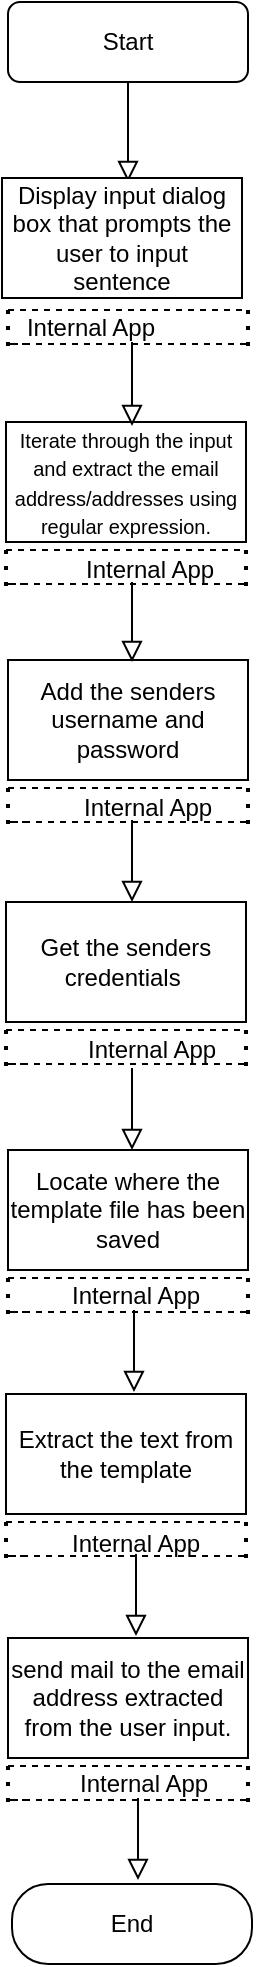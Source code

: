 <mxfile version="21.6.8" type="device">
  <diagram id="C5RBs43oDa-KdzZeNtuy" name="Page-1">
    <mxGraphModel dx="794" dy="464" grid="1" gridSize="10" guides="1" tooltips="1" connect="1" arrows="1" fold="1" page="1" pageScale="1" pageWidth="827" pageHeight="1169" math="0" shadow="0">
      <root>
        <mxCell id="WIyWlLk6GJQsqaUBKTNV-0" />
        <mxCell id="WIyWlLk6GJQsqaUBKTNV-1" parent="WIyWlLk6GJQsqaUBKTNV-0" />
        <mxCell id="WIyWlLk6GJQsqaUBKTNV-2" value="" style="rounded=0;html=1;jettySize=auto;orthogonalLoop=1;fontSize=11;endArrow=block;endFill=0;endSize=8;strokeWidth=1;shadow=0;labelBackgroundColor=none;edgeStyle=orthogonalEdgeStyle;" parent="WIyWlLk6GJQsqaUBKTNV-1" source="WIyWlLk6GJQsqaUBKTNV-3" edge="1">
          <mxGeometry relative="1" as="geometry">
            <mxPoint x="220" y="170" as="targetPoint" />
          </mxGeometry>
        </mxCell>
        <mxCell id="WIyWlLk6GJQsqaUBKTNV-3" value="Start" style="rounded=1;whiteSpace=wrap;html=1;fontSize=12;glass=0;strokeWidth=1;shadow=0;" parent="WIyWlLk6GJQsqaUBKTNV-1" vertex="1">
          <mxGeometry x="160" y="80" width="120" height="40" as="geometry" />
        </mxCell>
        <mxCell id="_YHEuX3XCHLoAj_idzYY-0" value="Display input dialog box that prompts the user to input sentence" style="rounded=0;whiteSpace=wrap;html=1;" parent="WIyWlLk6GJQsqaUBKTNV-1" vertex="1">
          <mxGeometry x="157" y="168" width="120" height="60" as="geometry" />
        </mxCell>
        <mxCell id="_YHEuX3XCHLoAj_idzYY-1" value="" style="endArrow=none;dashed=1;html=1;rounded=0;" parent="WIyWlLk6GJQsqaUBKTNV-1" edge="1">
          <mxGeometry width="50" height="50" relative="1" as="geometry">
            <mxPoint x="160" y="234" as="sourcePoint" />
            <mxPoint x="280" y="234" as="targetPoint" />
            <Array as="points">
              <mxPoint x="230" y="234" />
              <mxPoint x="280" y="234" />
            </Array>
          </mxGeometry>
        </mxCell>
        <mxCell id="_YHEuX3XCHLoAj_idzYY-2" value="" style="endArrow=none;dashed=1;html=1;rounded=0;" parent="WIyWlLk6GJQsqaUBKTNV-1" edge="1">
          <mxGeometry width="50" height="50" relative="1" as="geometry">
            <mxPoint x="170" y="251" as="sourcePoint" />
            <mxPoint x="280" y="251" as="targetPoint" />
            <Array as="points">
              <mxPoint x="160" y="251" />
              <mxPoint x="180" y="251" />
              <mxPoint x="240" y="251" />
              <mxPoint x="280" y="251" />
            </Array>
          </mxGeometry>
        </mxCell>
        <mxCell id="_YHEuX3XCHLoAj_idzYY-4" value="" style="endArrow=none;dashed=1;html=1;dashPattern=1 3;strokeWidth=2;rounded=0;" parent="WIyWlLk6GJQsqaUBKTNV-1" edge="1">
          <mxGeometry width="50" height="50" relative="1" as="geometry">
            <mxPoint x="280" y="252" as="sourcePoint" />
            <mxPoint x="280" y="232" as="targetPoint" />
          </mxGeometry>
        </mxCell>
        <mxCell id="_YHEuX3XCHLoAj_idzYY-5" value="" style="endArrow=none;dashed=1;html=1;dashPattern=1 3;strokeWidth=2;rounded=0;" parent="WIyWlLk6GJQsqaUBKTNV-1" edge="1">
          <mxGeometry width="50" height="50" relative="1" as="geometry">
            <mxPoint x="160" y="252" as="sourcePoint" />
            <mxPoint x="160" y="232" as="targetPoint" />
          </mxGeometry>
        </mxCell>
        <mxCell id="_YHEuX3XCHLoAj_idzYY-26" value="&lt;font style=&quot;font-size: 10px;&quot;&gt;Iterate through the input and extract the email address/addresses using regular expression.&lt;/font&gt;" style="rounded=0;whiteSpace=wrap;html=1;" parent="WIyWlLk6GJQsqaUBKTNV-1" vertex="1">
          <mxGeometry x="159" y="290" width="120" height="60" as="geometry" />
        </mxCell>
        <mxCell id="_YHEuX3XCHLoAj_idzYY-27" value="" style="endArrow=none;dashed=1;html=1;rounded=0;" parent="WIyWlLk6GJQsqaUBKTNV-1" edge="1">
          <mxGeometry width="50" height="50" relative="1" as="geometry">
            <mxPoint x="159" y="354" as="sourcePoint" />
            <mxPoint x="279" y="354" as="targetPoint" />
            <Array as="points">
              <mxPoint x="229" y="354" />
              <mxPoint x="279" y="354" />
            </Array>
          </mxGeometry>
        </mxCell>
        <mxCell id="_YHEuX3XCHLoAj_idzYY-28" value="" style="endArrow=none;dashed=1;html=1;rounded=0;" parent="WIyWlLk6GJQsqaUBKTNV-1" edge="1">
          <mxGeometry width="50" height="50" relative="1" as="geometry">
            <mxPoint x="169" y="371" as="sourcePoint" />
            <mxPoint x="279" y="371" as="targetPoint" />
            <Array as="points">
              <mxPoint x="159" y="371" />
              <mxPoint x="179" y="371" />
              <mxPoint x="239" y="371" />
              <mxPoint x="279" y="371" />
            </Array>
          </mxGeometry>
        </mxCell>
        <mxCell id="_YHEuX3XCHLoAj_idzYY-29" value="" style="endArrow=none;dashed=1;html=1;dashPattern=1 3;strokeWidth=2;rounded=0;" parent="WIyWlLk6GJQsqaUBKTNV-1" edge="1">
          <mxGeometry width="50" height="50" relative="1" as="geometry">
            <mxPoint x="279" y="372" as="sourcePoint" />
            <mxPoint x="279" y="352" as="targetPoint" />
          </mxGeometry>
        </mxCell>
        <mxCell id="_YHEuX3XCHLoAj_idzYY-30" value="" style="endArrow=none;dashed=1;html=1;dashPattern=1 3;strokeWidth=2;rounded=0;" parent="WIyWlLk6GJQsqaUBKTNV-1" edge="1">
          <mxGeometry width="50" height="50" relative="1" as="geometry">
            <mxPoint x="159" y="372" as="sourcePoint" />
            <mxPoint x="159" y="352" as="targetPoint" />
          </mxGeometry>
        </mxCell>
        <mxCell id="_YHEuX3XCHLoAj_idzYY-31" value="Internal App" style="text;html=1;align=center;verticalAlign=middle;resizable=0;points=[];autosize=1;strokeColor=none;fillColor=none;" parent="WIyWlLk6GJQsqaUBKTNV-1" vertex="1">
          <mxGeometry x="156" y="228" width="90" height="30" as="geometry" />
        </mxCell>
        <mxCell id="_YHEuX3XCHLoAj_idzYY-32" value="Add the senders username and password" style="rounded=0;whiteSpace=wrap;html=1;" parent="WIyWlLk6GJQsqaUBKTNV-1" vertex="1">
          <mxGeometry x="160" y="409" width="120" height="60" as="geometry" />
        </mxCell>
        <mxCell id="_YHEuX3XCHLoAj_idzYY-33" value="" style="endArrow=none;dashed=1;html=1;rounded=0;" parent="WIyWlLk6GJQsqaUBKTNV-1" edge="1">
          <mxGeometry width="50" height="50" relative="1" as="geometry">
            <mxPoint x="160" y="473" as="sourcePoint" />
            <mxPoint x="280" y="473" as="targetPoint" />
            <Array as="points">
              <mxPoint x="230" y="473" />
              <mxPoint x="280" y="473" />
            </Array>
          </mxGeometry>
        </mxCell>
        <mxCell id="_YHEuX3XCHLoAj_idzYY-34" value="" style="endArrow=none;dashed=1;html=1;rounded=0;" parent="WIyWlLk6GJQsqaUBKTNV-1" edge="1">
          <mxGeometry width="50" height="50" relative="1" as="geometry">
            <mxPoint x="170" y="490" as="sourcePoint" />
            <mxPoint x="280" y="490" as="targetPoint" />
            <Array as="points">
              <mxPoint x="160" y="490" />
              <mxPoint x="180" y="490" />
              <mxPoint x="240" y="490" />
              <mxPoint x="280" y="490" />
            </Array>
          </mxGeometry>
        </mxCell>
        <mxCell id="_YHEuX3XCHLoAj_idzYY-35" value="" style="endArrow=none;dashed=1;html=1;dashPattern=1 3;strokeWidth=2;rounded=0;" parent="WIyWlLk6GJQsqaUBKTNV-1" edge="1">
          <mxGeometry width="50" height="50" relative="1" as="geometry">
            <mxPoint x="280" y="491" as="sourcePoint" />
            <mxPoint x="280" y="471" as="targetPoint" />
          </mxGeometry>
        </mxCell>
        <mxCell id="_YHEuX3XCHLoAj_idzYY-36" value="" style="endArrow=none;dashed=1;html=1;dashPattern=1 3;strokeWidth=2;rounded=0;" parent="WIyWlLk6GJQsqaUBKTNV-1" edge="1">
          <mxGeometry width="50" height="50" relative="1" as="geometry">
            <mxPoint x="160" y="491" as="sourcePoint" />
            <mxPoint x="160" y="471" as="targetPoint" />
          </mxGeometry>
        </mxCell>
        <mxCell id="_YHEuX3XCHLoAj_idzYY-37" value="Get the senders credentials&amp;nbsp;" style="rounded=0;whiteSpace=wrap;html=1;" parent="WIyWlLk6GJQsqaUBKTNV-1" vertex="1">
          <mxGeometry x="159" y="530" width="120" height="60" as="geometry" />
        </mxCell>
        <mxCell id="_YHEuX3XCHLoAj_idzYY-38" value="" style="endArrow=none;dashed=1;html=1;rounded=0;" parent="WIyWlLk6GJQsqaUBKTNV-1" edge="1">
          <mxGeometry width="50" height="50" relative="1" as="geometry">
            <mxPoint x="159" y="594" as="sourcePoint" />
            <mxPoint x="279" y="594" as="targetPoint" />
            <Array as="points">
              <mxPoint x="229" y="594" />
              <mxPoint x="279" y="594" />
            </Array>
          </mxGeometry>
        </mxCell>
        <mxCell id="_YHEuX3XCHLoAj_idzYY-39" value="" style="endArrow=none;dashed=1;html=1;rounded=0;" parent="WIyWlLk6GJQsqaUBKTNV-1" edge="1">
          <mxGeometry width="50" height="50" relative="1" as="geometry">
            <mxPoint x="169" y="611" as="sourcePoint" />
            <mxPoint x="279" y="611" as="targetPoint" />
            <Array as="points">
              <mxPoint x="159" y="611" />
              <mxPoint x="179" y="611" />
              <mxPoint x="239" y="611" />
              <mxPoint x="279" y="611" />
            </Array>
          </mxGeometry>
        </mxCell>
        <mxCell id="_YHEuX3XCHLoAj_idzYY-40" value="" style="endArrow=none;dashed=1;html=1;dashPattern=1 3;strokeWidth=2;rounded=0;" parent="WIyWlLk6GJQsqaUBKTNV-1" edge="1">
          <mxGeometry width="50" height="50" relative="1" as="geometry">
            <mxPoint x="279" y="612" as="sourcePoint" />
            <mxPoint x="279" y="592" as="targetPoint" />
          </mxGeometry>
        </mxCell>
        <mxCell id="_YHEuX3XCHLoAj_idzYY-41" value="" style="endArrow=none;dashed=1;html=1;dashPattern=1 3;strokeWidth=2;rounded=0;" parent="WIyWlLk6GJQsqaUBKTNV-1" edge="1">
          <mxGeometry width="50" height="50" relative="1" as="geometry">
            <mxPoint x="159" y="612" as="sourcePoint" />
            <mxPoint x="159" y="592" as="targetPoint" />
          </mxGeometry>
        </mxCell>
        <mxCell id="_YHEuX3XCHLoAj_idzYY-47" value="Internal App" style="text;whiteSpace=wrap;html=1;" parent="WIyWlLk6GJQsqaUBKTNV-1" vertex="1">
          <mxGeometry x="197" y="350" width="80" height="40" as="geometry" />
        </mxCell>
        <mxCell id="_YHEuX3XCHLoAj_idzYY-48" value="Internal App" style="text;whiteSpace=wrap;html=1;" parent="WIyWlLk6GJQsqaUBKTNV-1" vertex="1">
          <mxGeometry x="196" y="469" width="80" height="40" as="geometry" />
        </mxCell>
        <mxCell id="_YHEuX3XCHLoAj_idzYY-49" value="Internal App" style="text;whiteSpace=wrap;html=1;" parent="WIyWlLk6GJQsqaUBKTNV-1" vertex="1">
          <mxGeometry x="198" y="590" width="80" height="40" as="geometry" />
        </mxCell>
        <mxCell id="_YHEuX3XCHLoAj_idzYY-72" value="" style="rounded=0;html=1;jettySize=auto;orthogonalLoop=1;fontSize=11;endArrow=block;endFill=0;endSize=8;strokeWidth=1;shadow=0;labelBackgroundColor=none;edgeStyle=orthogonalEdgeStyle;" parent="WIyWlLk6GJQsqaUBKTNV-1" edge="1">
          <mxGeometry relative="1" as="geometry">
            <mxPoint x="222" y="250" as="sourcePoint" />
            <mxPoint x="222" y="292" as="targetPoint" />
          </mxGeometry>
        </mxCell>
        <mxCell id="_YHEuX3XCHLoAj_idzYY-73" value="" style="rounded=0;html=1;jettySize=auto;orthogonalLoop=1;fontSize=11;endArrow=block;endFill=0;endSize=8;strokeWidth=1;shadow=0;labelBackgroundColor=none;edgeStyle=orthogonalEdgeStyle;" parent="WIyWlLk6GJQsqaUBKTNV-1" edge="1">
          <mxGeometry relative="1" as="geometry">
            <mxPoint x="222" y="380" as="sourcePoint" />
            <mxPoint x="222" y="410" as="targetPoint" />
            <Array as="points">
              <mxPoint x="222" y="370" />
              <mxPoint x="222" y="370" />
            </Array>
          </mxGeometry>
        </mxCell>
        <mxCell id="_YHEuX3XCHLoAj_idzYY-77" value="" style="rounded=0;html=1;jettySize=auto;orthogonalLoop=1;fontSize=11;endArrow=block;endFill=0;endSize=8;strokeWidth=1;shadow=0;labelBackgroundColor=none;edgeStyle=orthogonalEdgeStyle;" parent="WIyWlLk6GJQsqaUBKTNV-1" edge="1">
          <mxGeometry relative="1" as="geometry">
            <mxPoint x="222" y="499" as="sourcePoint" />
            <mxPoint x="222" y="530" as="targetPoint" />
            <Array as="points">
              <mxPoint x="222" y="489" />
              <mxPoint x="222" y="489" />
            </Array>
          </mxGeometry>
        </mxCell>
        <mxCell id="_YHEuX3XCHLoAj_idzYY-79" value="" style="rounded=0;html=1;jettySize=auto;orthogonalLoop=1;fontSize=11;endArrow=block;endFill=0;endSize=8;strokeWidth=1;shadow=0;labelBackgroundColor=none;edgeStyle=orthogonalEdgeStyle;" parent="WIyWlLk6GJQsqaUBKTNV-1" edge="1">
          <mxGeometry relative="1" as="geometry">
            <mxPoint x="222" y="623" as="sourcePoint" />
            <mxPoint x="222" y="654" as="targetPoint" />
            <Array as="points">
              <mxPoint x="222" y="613" />
              <mxPoint x="222" y="613" />
            </Array>
          </mxGeometry>
        </mxCell>
        <mxCell id="zbdN66aRmhUv04qdOEFZ-3" value="Extract the text from the template" style="rounded=0;whiteSpace=wrap;html=1;" parent="WIyWlLk6GJQsqaUBKTNV-1" vertex="1">
          <mxGeometry x="159" y="776" width="120" height="60" as="geometry" />
        </mxCell>
        <mxCell id="zbdN66aRmhUv04qdOEFZ-4" value="" style="endArrow=none;dashed=1;html=1;rounded=0;" parent="WIyWlLk6GJQsqaUBKTNV-1" edge="1">
          <mxGeometry width="50" height="50" relative="1" as="geometry">
            <mxPoint x="159" y="840" as="sourcePoint" />
            <mxPoint x="279" y="840" as="targetPoint" />
            <Array as="points">
              <mxPoint x="229" y="840" />
              <mxPoint x="279" y="840" />
            </Array>
          </mxGeometry>
        </mxCell>
        <mxCell id="zbdN66aRmhUv04qdOEFZ-5" value="" style="endArrow=none;dashed=1;html=1;rounded=0;" parent="WIyWlLk6GJQsqaUBKTNV-1" edge="1">
          <mxGeometry width="50" height="50" relative="1" as="geometry">
            <mxPoint x="169" y="857" as="sourcePoint" />
            <mxPoint x="279" y="857" as="targetPoint" />
            <Array as="points">
              <mxPoint x="159" y="857" />
              <mxPoint x="179" y="857" />
              <mxPoint x="239" y="857" />
              <mxPoint x="279" y="857" />
            </Array>
          </mxGeometry>
        </mxCell>
        <mxCell id="zbdN66aRmhUv04qdOEFZ-6" value="" style="endArrow=none;dashed=1;html=1;dashPattern=1 3;strokeWidth=2;rounded=0;" parent="WIyWlLk6GJQsqaUBKTNV-1" edge="1">
          <mxGeometry width="50" height="50" relative="1" as="geometry">
            <mxPoint x="279" y="858" as="sourcePoint" />
            <mxPoint x="279" y="838" as="targetPoint" />
          </mxGeometry>
        </mxCell>
        <mxCell id="zbdN66aRmhUv04qdOEFZ-7" value="" style="endArrow=none;dashed=1;html=1;dashPattern=1 3;strokeWidth=2;rounded=0;" parent="WIyWlLk6GJQsqaUBKTNV-1" edge="1">
          <mxGeometry width="50" height="50" relative="1" as="geometry">
            <mxPoint x="159" y="858" as="sourcePoint" />
            <mxPoint x="159" y="838" as="targetPoint" />
          </mxGeometry>
        </mxCell>
        <mxCell id="zbdN66aRmhUv04qdOEFZ-8" value="Locate where the template file has been saved" style="rounded=0;whiteSpace=wrap;html=1;" parent="WIyWlLk6GJQsqaUBKTNV-1" vertex="1">
          <mxGeometry x="160" y="654" width="120" height="60" as="geometry" />
        </mxCell>
        <mxCell id="zbdN66aRmhUv04qdOEFZ-9" value="" style="endArrow=none;dashed=1;html=1;rounded=0;" parent="WIyWlLk6GJQsqaUBKTNV-1" edge="1">
          <mxGeometry width="50" height="50" relative="1" as="geometry">
            <mxPoint x="160" y="718" as="sourcePoint" />
            <mxPoint x="280" y="718" as="targetPoint" />
            <Array as="points">
              <mxPoint x="230" y="718" />
              <mxPoint x="280" y="718" />
            </Array>
          </mxGeometry>
        </mxCell>
        <mxCell id="zbdN66aRmhUv04qdOEFZ-10" value="" style="endArrow=none;dashed=1;html=1;rounded=0;" parent="WIyWlLk6GJQsqaUBKTNV-1" edge="1">
          <mxGeometry width="50" height="50" relative="1" as="geometry">
            <mxPoint x="170" y="735" as="sourcePoint" />
            <mxPoint x="280" y="735" as="targetPoint" />
            <Array as="points">
              <mxPoint x="160" y="735" />
              <mxPoint x="180" y="735" />
              <mxPoint x="240" y="735" />
              <mxPoint x="280" y="735" />
            </Array>
          </mxGeometry>
        </mxCell>
        <mxCell id="zbdN66aRmhUv04qdOEFZ-11" value="" style="endArrow=none;dashed=1;html=1;dashPattern=1 3;strokeWidth=2;rounded=0;" parent="WIyWlLk6GJQsqaUBKTNV-1" edge="1">
          <mxGeometry width="50" height="50" relative="1" as="geometry">
            <mxPoint x="280" y="736" as="sourcePoint" />
            <mxPoint x="280" y="716" as="targetPoint" />
          </mxGeometry>
        </mxCell>
        <mxCell id="zbdN66aRmhUv04qdOEFZ-12" value="" style="endArrow=none;dashed=1;html=1;dashPattern=1 3;strokeWidth=2;rounded=0;" parent="WIyWlLk6GJQsqaUBKTNV-1" edge="1">
          <mxGeometry width="50" height="50" relative="1" as="geometry">
            <mxPoint x="160" y="736" as="sourcePoint" />
            <mxPoint x="160" y="716" as="targetPoint" />
          </mxGeometry>
        </mxCell>
        <mxCell id="zbdN66aRmhUv04qdOEFZ-13" value="" style="rounded=0;html=1;jettySize=auto;orthogonalLoop=1;fontSize=11;endArrow=block;endFill=0;endSize=8;strokeWidth=1;shadow=0;labelBackgroundColor=none;edgeStyle=orthogonalEdgeStyle;" parent="WIyWlLk6GJQsqaUBKTNV-1" edge="1">
          <mxGeometry relative="1" as="geometry">
            <mxPoint x="223" y="744" as="sourcePoint" />
            <mxPoint x="223" y="775" as="targetPoint" />
            <Array as="points">
              <mxPoint x="223" y="734" />
              <mxPoint x="223" y="734" />
            </Array>
          </mxGeometry>
        </mxCell>
        <mxCell id="zbdN66aRmhUv04qdOEFZ-14" value="send mail to the email address extracted from the user input." style="rounded=0;whiteSpace=wrap;html=1;" parent="WIyWlLk6GJQsqaUBKTNV-1" vertex="1">
          <mxGeometry x="160" y="898" width="120" height="60" as="geometry" />
        </mxCell>
        <mxCell id="zbdN66aRmhUv04qdOEFZ-15" value="" style="endArrow=none;dashed=1;html=1;rounded=0;" parent="WIyWlLk6GJQsqaUBKTNV-1" edge="1">
          <mxGeometry width="50" height="50" relative="1" as="geometry">
            <mxPoint x="160" y="962" as="sourcePoint" />
            <mxPoint x="280" y="962" as="targetPoint" />
            <Array as="points">
              <mxPoint x="230" y="962" />
              <mxPoint x="280" y="962" />
            </Array>
          </mxGeometry>
        </mxCell>
        <mxCell id="zbdN66aRmhUv04qdOEFZ-16" value="" style="endArrow=none;dashed=1;html=1;rounded=0;" parent="WIyWlLk6GJQsqaUBKTNV-1" edge="1">
          <mxGeometry width="50" height="50" relative="1" as="geometry">
            <mxPoint x="170" y="979" as="sourcePoint" />
            <mxPoint x="280" y="979" as="targetPoint" />
            <Array as="points">
              <mxPoint x="160" y="979" />
              <mxPoint x="180" y="979" />
              <mxPoint x="240" y="979" />
              <mxPoint x="280" y="979" />
            </Array>
          </mxGeometry>
        </mxCell>
        <mxCell id="zbdN66aRmhUv04qdOEFZ-17" value="" style="endArrow=none;dashed=1;html=1;dashPattern=1 3;strokeWidth=2;rounded=0;" parent="WIyWlLk6GJQsqaUBKTNV-1" edge="1">
          <mxGeometry width="50" height="50" relative="1" as="geometry">
            <mxPoint x="280" y="980" as="sourcePoint" />
            <mxPoint x="280" y="960" as="targetPoint" />
          </mxGeometry>
        </mxCell>
        <mxCell id="zbdN66aRmhUv04qdOEFZ-18" value="" style="endArrow=none;dashed=1;html=1;dashPattern=1 3;strokeWidth=2;rounded=0;" parent="WIyWlLk6GJQsqaUBKTNV-1" edge="1">
          <mxGeometry width="50" height="50" relative="1" as="geometry">
            <mxPoint x="160" y="980" as="sourcePoint" />
            <mxPoint x="160" y="960" as="targetPoint" />
          </mxGeometry>
        </mxCell>
        <mxCell id="zbdN66aRmhUv04qdOEFZ-19" value="" style="rounded=0;html=1;jettySize=auto;orthogonalLoop=1;fontSize=11;endArrow=block;endFill=0;endSize=8;strokeWidth=1;shadow=0;labelBackgroundColor=none;edgeStyle=orthogonalEdgeStyle;" parent="WIyWlLk6GJQsqaUBKTNV-1" edge="1">
          <mxGeometry relative="1" as="geometry">
            <mxPoint x="224" y="866" as="sourcePoint" />
            <mxPoint x="224" y="897" as="targetPoint" />
            <Array as="points">
              <mxPoint x="224" y="856" />
              <mxPoint x="224" y="856" />
            </Array>
          </mxGeometry>
        </mxCell>
        <mxCell id="zbdN66aRmhUv04qdOEFZ-20" value="" style="rounded=0;html=1;jettySize=auto;orthogonalLoop=1;fontSize=11;endArrow=block;endFill=0;endSize=8;strokeWidth=1;shadow=0;labelBackgroundColor=none;edgeStyle=orthogonalEdgeStyle;" parent="WIyWlLk6GJQsqaUBKTNV-1" edge="1">
          <mxGeometry relative="1" as="geometry">
            <mxPoint x="225" y="988" as="sourcePoint" />
            <mxPoint x="225" y="1019" as="targetPoint" />
            <Array as="points">
              <mxPoint x="225" y="978" />
              <mxPoint x="225" y="978" />
            </Array>
          </mxGeometry>
        </mxCell>
        <mxCell id="zbdN66aRmhUv04qdOEFZ-46" value="End" style="rounded=1;whiteSpace=wrap;html=1;fontSize=12;glass=0;strokeWidth=1;shadow=0;arcSize=45;" parent="WIyWlLk6GJQsqaUBKTNV-1" vertex="1">
          <mxGeometry x="162" y="1021" width="120" height="40" as="geometry" />
        </mxCell>
        <mxCell id="zbdN66aRmhUv04qdOEFZ-50" value="Internal App" style="text;whiteSpace=wrap;html=1;" parent="WIyWlLk6GJQsqaUBKTNV-1" vertex="1">
          <mxGeometry x="190" y="713" width="100" height="40" as="geometry" />
        </mxCell>
        <mxCell id="zbdN66aRmhUv04qdOEFZ-51" value="Internal App" style="text;whiteSpace=wrap;html=1;" parent="WIyWlLk6GJQsqaUBKTNV-1" vertex="1">
          <mxGeometry x="190" y="837" width="100" height="40" as="geometry" />
        </mxCell>
        <mxCell id="zbdN66aRmhUv04qdOEFZ-52" value="Internal App" style="text;whiteSpace=wrap;html=1;" parent="WIyWlLk6GJQsqaUBKTNV-1" vertex="1">
          <mxGeometry x="194" y="957" width="100" height="40" as="geometry" />
        </mxCell>
      </root>
    </mxGraphModel>
  </diagram>
</mxfile>
